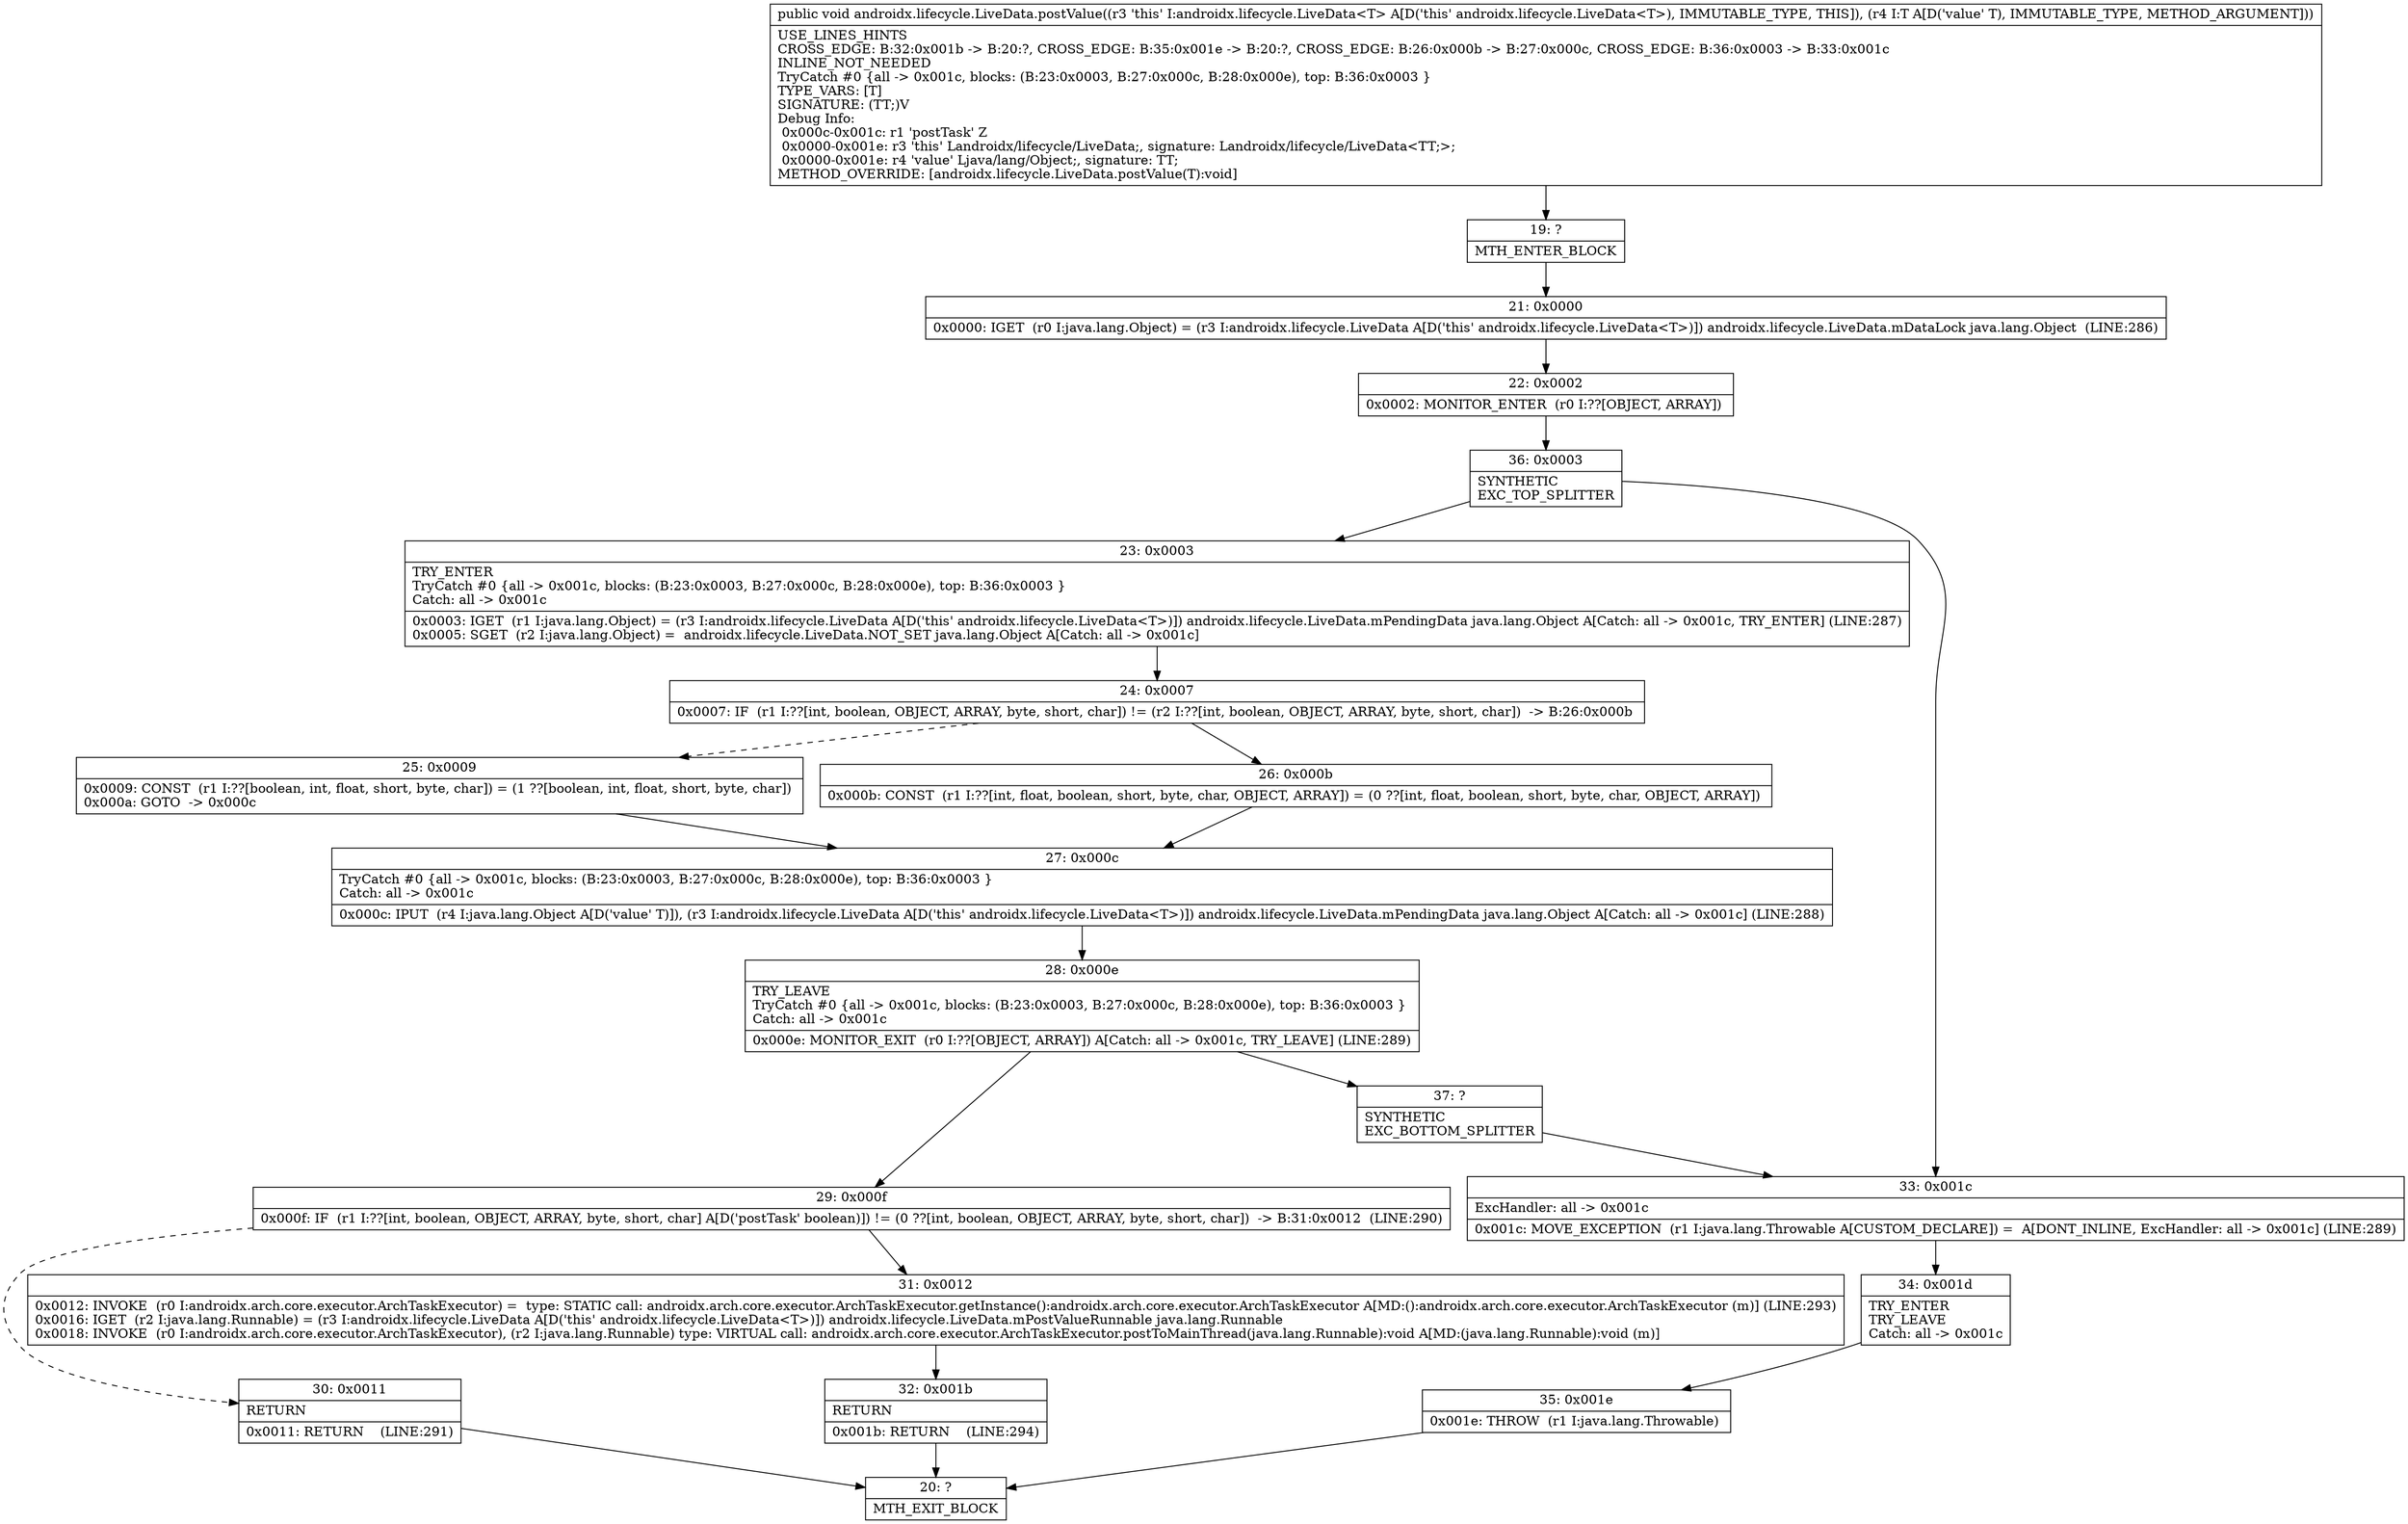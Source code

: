 digraph "CFG forandroidx.lifecycle.LiveData.postValue(Ljava\/lang\/Object;)V" {
Node_19 [shape=record,label="{19\:\ ?|MTH_ENTER_BLOCK\l}"];
Node_21 [shape=record,label="{21\:\ 0x0000|0x0000: IGET  (r0 I:java.lang.Object) = (r3 I:androidx.lifecycle.LiveData A[D('this' androidx.lifecycle.LiveData\<T\>)]) androidx.lifecycle.LiveData.mDataLock java.lang.Object  (LINE:286)\l}"];
Node_22 [shape=record,label="{22\:\ 0x0002|0x0002: MONITOR_ENTER  (r0 I:??[OBJECT, ARRAY]) \l}"];
Node_36 [shape=record,label="{36\:\ 0x0003|SYNTHETIC\lEXC_TOP_SPLITTER\l}"];
Node_23 [shape=record,label="{23\:\ 0x0003|TRY_ENTER\lTryCatch #0 \{all \-\> 0x001c, blocks: (B:23:0x0003, B:27:0x000c, B:28:0x000e), top: B:36:0x0003 \}\lCatch: all \-\> 0x001c\l|0x0003: IGET  (r1 I:java.lang.Object) = (r3 I:androidx.lifecycle.LiveData A[D('this' androidx.lifecycle.LiveData\<T\>)]) androidx.lifecycle.LiveData.mPendingData java.lang.Object A[Catch: all \-\> 0x001c, TRY_ENTER] (LINE:287)\l0x0005: SGET  (r2 I:java.lang.Object) =  androidx.lifecycle.LiveData.NOT_SET java.lang.Object A[Catch: all \-\> 0x001c]\l}"];
Node_24 [shape=record,label="{24\:\ 0x0007|0x0007: IF  (r1 I:??[int, boolean, OBJECT, ARRAY, byte, short, char]) != (r2 I:??[int, boolean, OBJECT, ARRAY, byte, short, char])  \-\> B:26:0x000b \l}"];
Node_25 [shape=record,label="{25\:\ 0x0009|0x0009: CONST  (r1 I:??[boolean, int, float, short, byte, char]) = (1 ??[boolean, int, float, short, byte, char]) \l0x000a: GOTO  \-\> 0x000c \l}"];
Node_27 [shape=record,label="{27\:\ 0x000c|TryCatch #0 \{all \-\> 0x001c, blocks: (B:23:0x0003, B:27:0x000c, B:28:0x000e), top: B:36:0x0003 \}\lCatch: all \-\> 0x001c\l|0x000c: IPUT  (r4 I:java.lang.Object A[D('value' T)]), (r3 I:androidx.lifecycle.LiveData A[D('this' androidx.lifecycle.LiveData\<T\>)]) androidx.lifecycle.LiveData.mPendingData java.lang.Object A[Catch: all \-\> 0x001c] (LINE:288)\l}"];
Node_28 [shape=record,label="{28\:\ 0x000e|TRY_LEAVE\lTryCatch #0 \{all \-\> 0x001c, blocks: (B:23:0x0003, B:27:0x000c, B:28:0x000e), top: B:36:0x0003 \}\lCatch: all \-\> 0x001c\l|0x000e: MONITOR_EXIT  (r0 I:??[OBJECT, ARRAY]) A[Catch: all \-\> 0x001c, TRY_LEAVE] (LINE:289)\l}"];
Node_29 [shape=record,label="{29\:\ 0x000f|0x000f: IF  (r1 I:??[int, boolean, OBJECT, ARRAY, byte, short, char] A[D('postTask' boolean)]) != (0 ??[int, boolean, OBJECT, ARRAY, byte, short, char])  \-\> B:31:0x0012  (LINE:290)\l}"];
Node_30 [shape=record,label="{30\:\ 0x0011|RETURN\l|0x0011: RETURN    (LINE:291)\l}"];
Node_20 [shape=record,label="{20\:\ ?|MTH_EXIT_BLOCK\l}"];
Node_31 [shape=record,label="{31\:\ 0x0012|0x0012: INVOKE  (r0 I:androidx.arch.core.executor.ArchTaskExecutor) =  type: STATIC call: androidx.arch.core.executor.ArchTaskExecutor.getInstance():androidx.arch.core.executor.ArchTaskExecutor A[MD:():androidx.arch.core.executor.ArchTaskExecutor (m)] (LINE:293)\l0x0016: IGET  (r2 I:java.lang.Runnable) = (r3 I:androidx.lifecycle.LiveData A[D('this' androidx.lifecycle.LiveData\<T\>)]) androidx.lifecycle.LiveData.mPostValueRunnable java.lang.Runnable \l0x0018: INVOKE  (r0 I:androidx.arch.core.executor.ArchTaskExecutor), (r2 I:java.lang.Runnable) type: VIRTUAL call: androidx.arch.core.executor.ArchTaskExecutor.postToMainThread(java.lang.Runnable):void A[MD:(java.lang.Runnable):void (m)]\l}"];
Node_32 [shape=record,label="{32\:\ 0x001b|RETURN\l|0x001b: RETURN    (LINE:294)\l}"];
Node_37 [shape=record,label="{37\:\ ?|SYNTHETIC\lEXC_BOTTOM_SPLITTER\l}"];
Node_26 [shape=record,label="{26\:\ 0x000b|0x000b: CONST  (r1 I:??[int, float, boolean, short, byte, char, OBJECT, ARRAY]) = (0 ??[int, float, boolean, short, byte, char, OBJECT, ARRAY]) \l}"];
Node_33 [shape=record,label="{33\:\ 0x001c|ExcHandler: all \-\> 0x001c\l|0x001c: MOVE_EXCEPTION  (r1 I:java.lang.Throwable A[CUSTOM_DECLARE]) =  A[DONT_INLINE, ExcHandler: all \-\> 0x001c] (LINE:289)\l}"];
Node_34 [shape=record,label="{34\:\ 0x001d|TRY_ENTER\lTRY_LEAVE\lCatch: all \-\> 0x001c\l}"];
Node_35 [shape=record,label="{35\:\ 0x001e|0x001e: THROW  (r1 I:java.lang.Throwable) \l}"];
MethodNode[shape=record,label="{public void androidx.lifecycle.LiveData.postValue((r3 'this' I:androidx.lifecycle.LiveData\<T\> A[D('this' androidx.lifecycle.LiveData\<T\>), IMMUTABLE_TYPE, THIS]), (r4 I:T A[D('value' T), IMMUTABLE_TYPE, METHOD_ARGUMENT]))  | USE_LINES_HINTS\lCROSS_EDGE: B:32:0x001b \-\> B:20:?, CROSS_EDGE: B:35:0x001e \-\> B:20:?, CROSS_EDGE: B:26:0x000b \-\> B:27:0x000c, CROSS_EDGE: B:36:0x0003 \-\> B:33:0x001c\lINLINE_NOT_NEEDED\lTryCatch #0 \{all \-\> 0x001c, blocks: (B:23:0x0003, B:27:0x000c, B:28:0x000e), top: B:36:0x0003 \}\lTYPE_VARS: [T]\lSIGNATURE: (TT;)V\lDebug Info:\l  0x000c\-0x001c: r1 'postTask' Z\l  0x0000\-0x001e: r3 'this' Landroidx\/lifecycle\/LiveData;, signature: Landroidx\/lifecycle\/LiveData\<TT;\>;\l  0x0000\-0x001e: r4 'value' Ljava\/lang\/Object;, signature: TT;\lMETHOD_OVERRIDE: [androidx.lifecycle.LiveData.postValue(T):void]\l}"];
MethodNode -> Node_19;Node_19 -> Node_21;
Node_21 -> Node_22;
Node_22 -> Node_36;
Node_36 -> Node_23;
Node_36 -> Node_33;
Node_23 -> Node_24;
Node_24 -> Node_25[style=dashed];
Node_24 -> Node_26;
Node_25 -> Node_27;
Node_27 -> Node_28;
Node_28 -> Node_29;
Node_28 -> Node_37;
Node_29 -> Node_30[style=dashed];
Node_29 -> Node_31;
Node_30 -> Node_20;
Node_31 -> Node_32;
Node_32 -> Node_20;
Node_37 -> Node_33;
Node_26 -> Node_27;
Node_33 -> Node_34;
Node_34 -> Node_35;
Node_35 -> Node_20;
}

